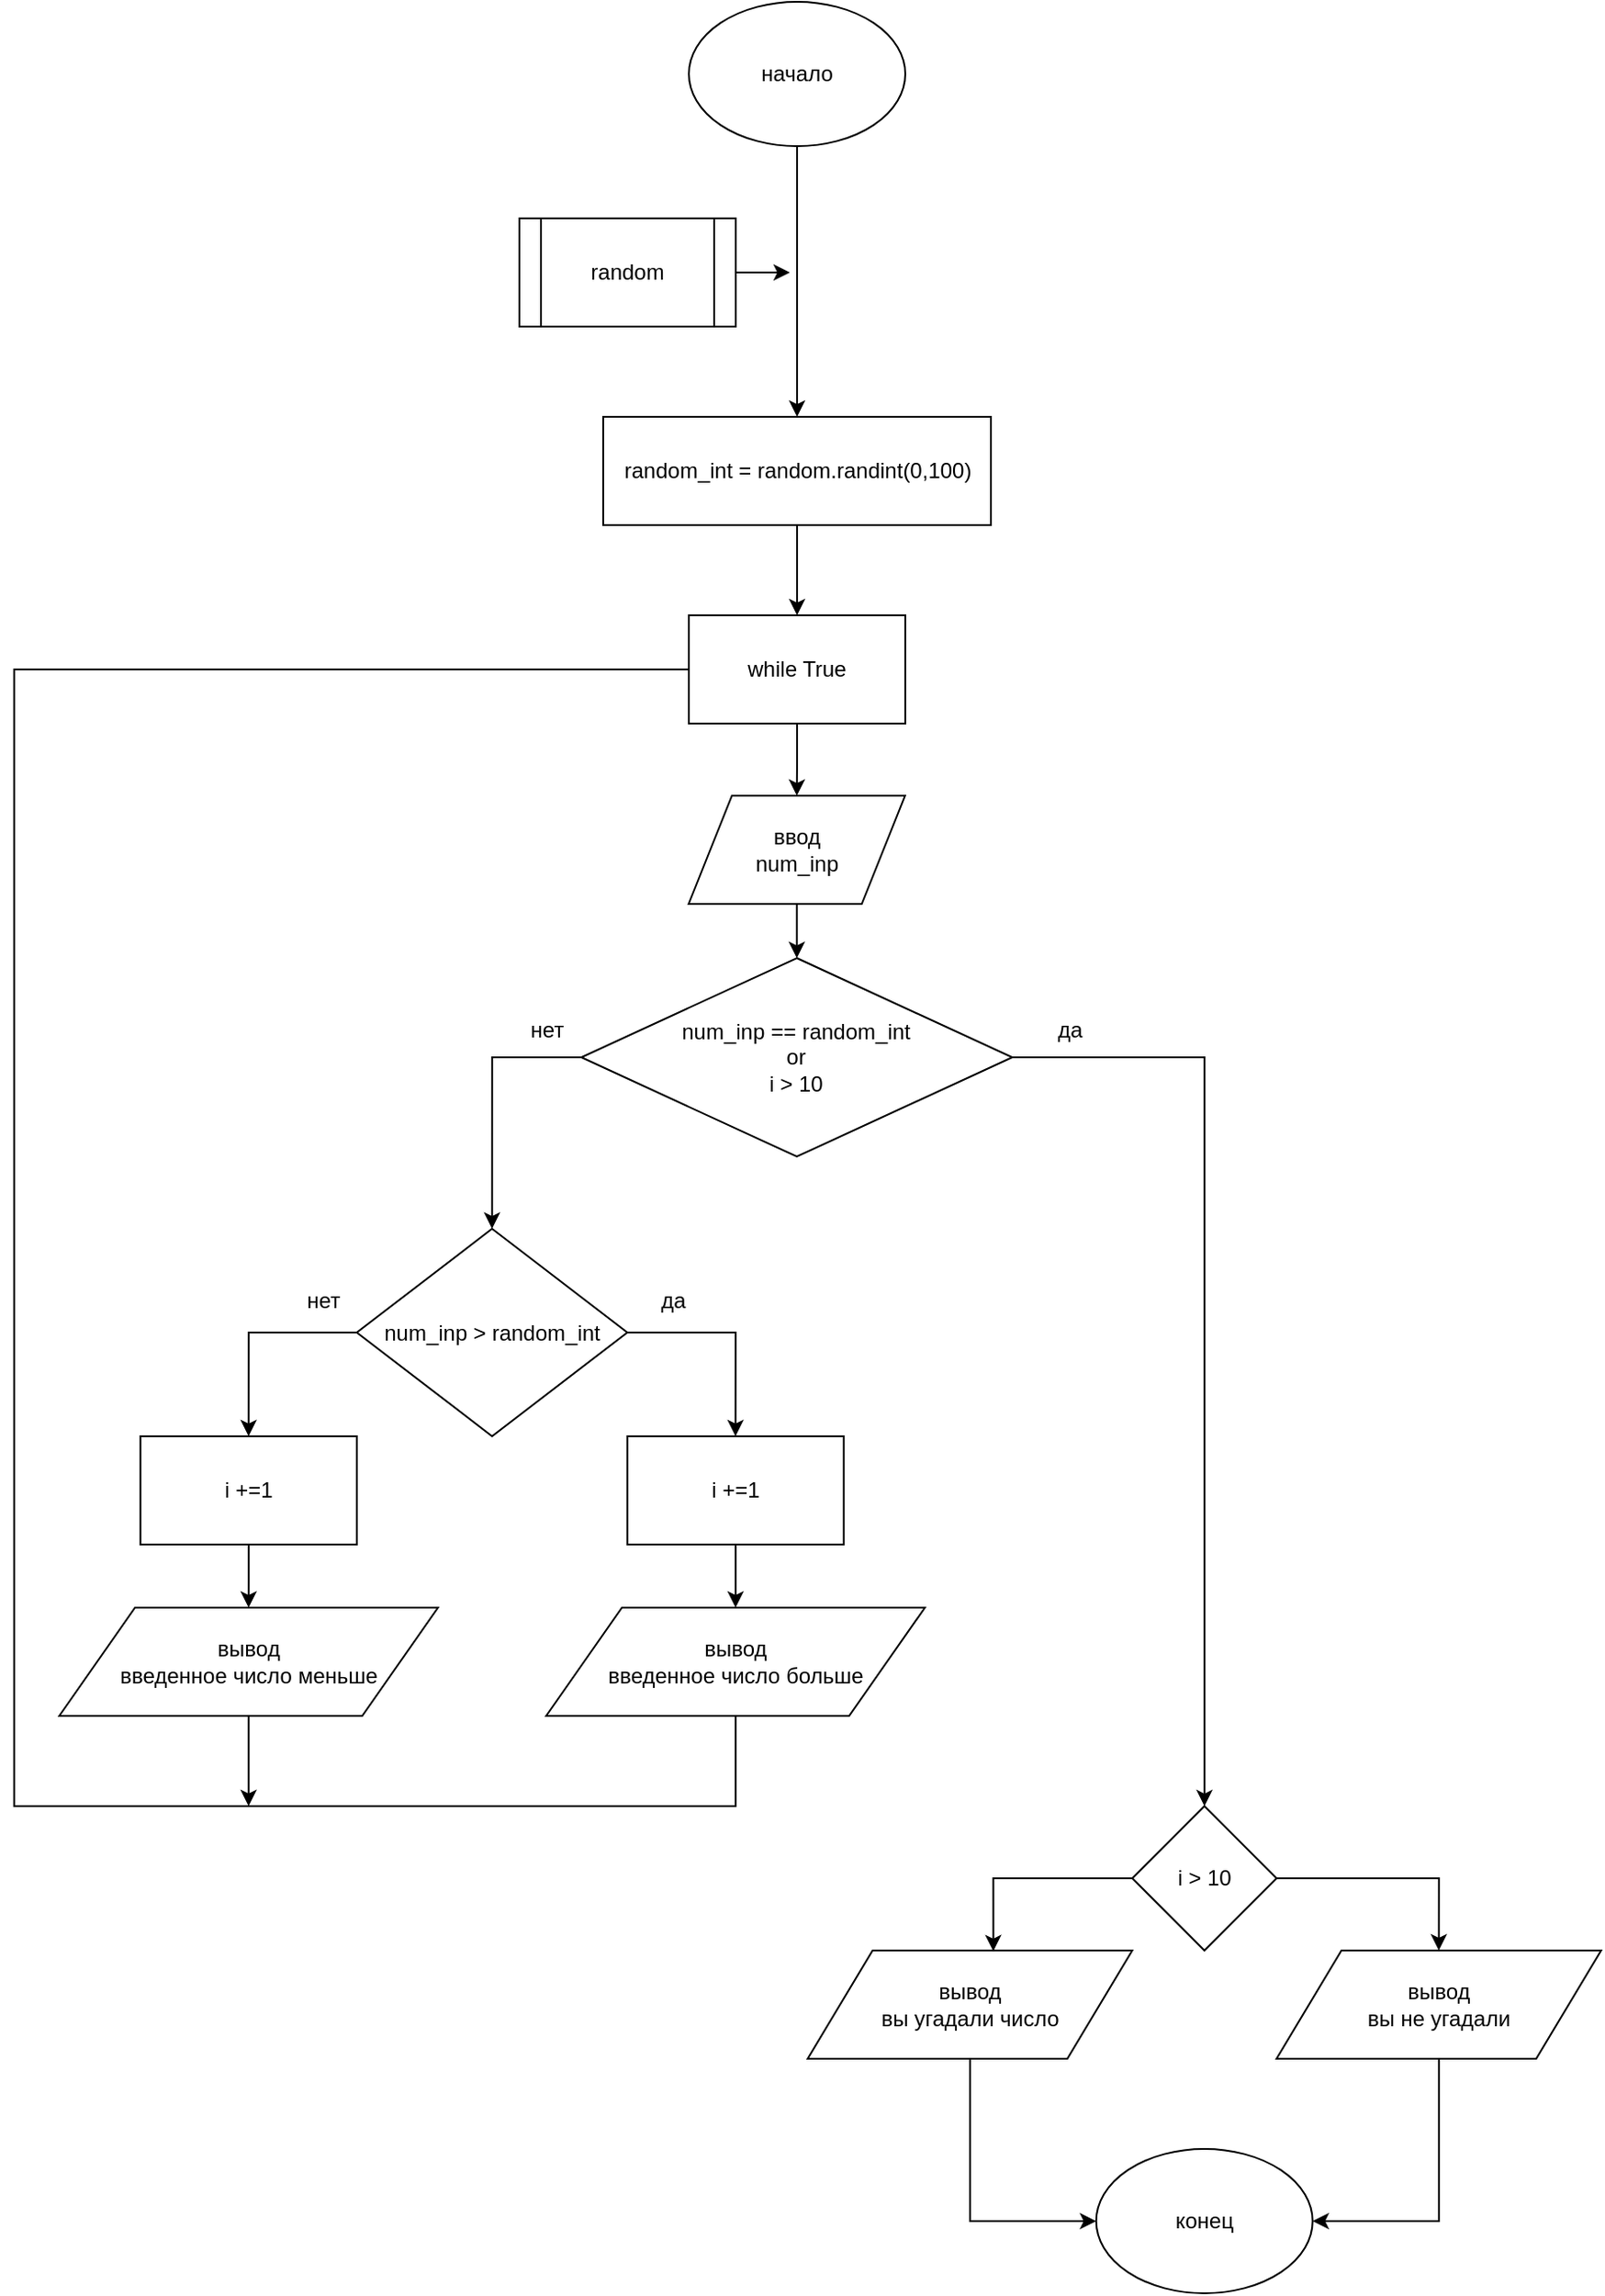 <mxfile version="13.1.3" type="device"><diagram id="MHsDGcFIn777ng0w3OkN" name="Страница 1"><mxGraphModel dx="1826" dy="420" grid="1" gridSize="10" guides="1" tooltips="1" connect="1" arrows="1" fold="1" page="1" pageScale="1" pageWidth="827" pageHeight="1169" math="0" shadow="0"><root><mxCell id="0"/><mxCell id="1" parent="0"/><mxCell id="vguPQfiDKSjblvASYUDT-43" style="edgeStyle=orthogonalEdgeStyle;rounded=0;orthogonalLoop=1;jettySize=auto;html=1;entryX=0.5;entryY=0;entryDx=0;entryDy=0;" edge="1" parent="1" source="vguPQfiDKSjblvASYUDT-1" target="vguPQfiDKSjblvASYUDT-42"><mxGeometry relative="1" as="geometry"/></mxCell><mxCell id="vguPQfiDKSjblvASYUDT-1" value="начало" style="ellipse;whiteSpace=wrap;html=1;" vertex="1" parent="1"><mxGeometry x="354" y="40" width="120" height="80" as="geometry"/></mxCell><mxCell id="vguPQfiDKSjblvASYUDT-7" style="edgeStyle=orthogonalEdgeStyle;rounded=0;orthogonalLoop=1;jettySize=auto;html=1;" edge="1" parent="1" source="vguPQfiDKSjblvASYUDT-2"><mxGeometry relative="1" as="geometry"><mxPoint x="410" y="190" as="targetPoint"/></mxGeometry></mxCell><mxCell id="vguPQfiDKSjblvASYUDT-2" value="random" style="shape=process;whiteSpace=wrap;html=1;backgroundOutline=1;" vertex="1" parent="1"><mxGeometry x="260" y="160" width="120" height="60" as="geometry"/></mxCell><mxCell id="vguPQfiDKSjblvASYUDT-9" value="" style="edgeStyle=orthogonalEdgeStyle;rounded=0;orthogonalLoop=1;jettySize=auto;html=1;exitX=0.5;exitY=1;exitDx=0;exitDy=0;" edge="1" parent="1" source="vguPQfiDKSjblvASYUDT-45"><mxGeometry relative="1" as="geometry"><mxPoint x="413.931" y="449.929" as="sourcePoint"/><mxPoint x="413.86" y="480" as="targetPoint"/></mxGeometry></mxCell><mxCell id="vguPQfiDKSjblvASYUDT-29" style="edgeStyle=orthogonalEdgeStyle;rounded=0;orthogonalLoop=1;jettySize=auto;html=1;exitX=0.5;exitY=1;exitDx=0;exitDy=0;entryX=0.5;entryY=0;entryDx=0;entryDy=0;" edge="1" parent="1" source="vguPQfiDKSjblvASYUDT-11" target="vguPQfiDKSjblvASYUDT-13"><mxGeometry relative="1" as="geometry"/></mxCell><mxCell id="vguPQfiDKSjblvASYUDT-11" value="ввод&lt;br&gt;num_inp" style="shape=parallelogram;perimeter=parallelogramPerimeter;whiteSpace=wrap;html=1;" vertex="1" parent="1"><mxGeometry x="353.86" y="480" width="120" height="60" as="geometry"/></mxCell><mxCell id="vguPQfiDKSjblvASYUDT-31" style="edgeStyle=orthogonalEdgeStyle;rounded=0;orthogonalLoop=1;jettySize=auto;html=1;exitX=0;exitY=0.5;exitDx=0;exitDy=0;entryX=0.5;entryY=0;entryDx=0;entryDy=0;" edge="1" parent="1" source="vguPQfiDKSjblvASYUDT-13" target="vguPQfiDKSjblvASYUDT-14"><mxGeometry relative="1" as="geometry"/></mxCell><mxCell id="vguPQfiDKSjblvASYUDT-39" style="edgeStyle=orthogonalEdgeStyle;rounded=0;orthogonalLoop=1;jettySize=auto;html=1;exitX=1;exitY=0.5;exitDx=0;exitDy=0;" edge="1" parent="1" source="vguPQfiDKSjblvASYUDT-13" target="vguPQfiDKSjblvASYUDT-30"><mxGeometry relative="1" as="geometry"/></mxCell><mxCell id="vguPQfiDKSjblvASYUDT-13" value="num_inp == random_int&lt;br&gt;or&lt;br&gt;i &amp;gt; 10" style="rhombus;whiteSpace=wrap;html=1;" vertex="1" parent="1"><mxGeometry x="294.36" y="570" width="239" height="110" as="geometry"/></mxCell><mxCell id="vguPQfiDKSjblvASYUDT-25" style="edgeStyle=orthogonalEdgeStyle;rounded=0;orthogonalLoop=1;jettySize=auto;html=1;entryX=0.5;entryY=0;entryDx=0;entryDy=0;" edge="1" parent="1" source="vguPQfiDKSjblvASYUDT-14" target="vguPQfiDKSjblvASYUDT-17"><mxGeometry relative="1" as="geometry"><Array as="points"><mxPoint x="109.86" y="778"/></Array></mxGeometry></mxCell><mxCell id="vguPQfiDKSjblvASYUDT-26" style="edgeStyle=orthogonalEdgeStyle;rounded=0;orthogonalLoop=1;jettySize=auto;html=1;exitX=1;exitY=0.5;exitDx=0;exitDy=0;entryX=0.5;entryY=0;entryDx=0;entryDy=0;" edge="1" parent="1" source="vguPQfiDKSjblvASYUDT-14" target="vguPQfiDKSjblvASYUDT-21"><mxGeometry relative="1" as="geometry"/></mxCell><mxCell id="vguPQfiDKSjblvASYUDT-14" value="num_inp &amp;gt; random_int" style="rhombus;whiteSpace=wrap;html=1;" vertex="1" parent="1"><mxGeometry x="169.86" y="720" width="150" height="115" as="geometry"/></mxCell><mxCell id="vguPQfiDKSjblvASYUDT-19" value="" style="edgeStyle=orthogonalEdgeStyle;rounded=0;orthogonalLoop=1;jettySize=auto;html=1;" edge="1" parent="1" source="vguPQfiDKSjblvASYUDT-17"><mxGeometry relative="1" as="geometry"><mxPoint x="109.86" y="930" as="targetPoint"/></mxGeometry></mxCell><mxCell id="vguPQfiDKSjblvASYUDT-17" value="i +=1" style="rounded=0;whiteSpace=wrap;html=1;" vertex="1" parent="1"><mxGeometry x="49.86" y="835" width="120" height="60" as="geometry"/></mxCell><mxCell id="vguPQfiDKSjblvASYUDT-24" style="edgeStyle=orthogonalEdgeStyle;rounded=0;orthogonalLoop=1;jettySize=auto;html=1;" edge="1" parent="1"><mxGeometry relative="1" as="geometry"><mxPoint x="109.86" y="1040" as="targetPoint"/><mxPoint x="109.86" y="990" as="sourcePoint"/></mxGeometry></mxCell><mxCell id="vguPQfiDKSjblvASYUDT-18" value="вывод&lt;br&gt;введенное число меньше" style="shape=parallelogram;perimeter=parallelogramPerimeter;whiteSpace=wrap;html=1;" vertex="1" parent="1"><mxGeometry x="4.86" y="930" width="210" height="60" as="geometry"/></mxCell><mxCell id="vguPQfiDKSjblvASYUDT-20" value="" style="edgeStyle=orthogonalEdgeStyle;rounded=0;orthogonalLoop=1;jettySize=auto;html=1;" edge="1" parent="1" source="vguPQfiDKSjblvASYUDT-21" target="vguPQfiDKSjblvASYUDT-22"><mxGeometry relative="1" as="geometry"/></mxCell><mxCell id="vguPQfiDKSjblvASYUDT-21" value="i +=1" style="rounded=0;whiteSpace=wrap;html=1;" vertex="1" parent="1"><mxGeometry x="319.86" y="835" width="120" height="60" as="geometry"/></mxCell><mxCell id="vguPQfiDKSjblvASYUDT-23" style="edgeStyle=orthogonalEdgeStyle;rounded=0;orthogonalLoop=1;jettySize=auto;html=1;entryX=0;entryY=0.5;entryDx=0;entryDy=0;" edge="1" parent="1" source="vguPQfiDKSjblvASYUDT-22"><mxGeometry relative="1" as="geometry"><mxPoint x="373.86" y="410" as="targetPoint"/><Array as="points"><mxPoint x="379.86" y="1040"/><mxPoint x="-20.14" y="1040"/><mxPoint x="-20.14" y="410"/></Array></mxGeometry></mxCell><mxCell id="vguPQfiDKSjblvASYUDT-22" value="вывод&lt;br&gt;введенное число больше" style="shape=parallelogram;perimeter=parallelogramPerimeter;whiteSpace=wrap;html=1;" vertex="1" parent="1"><mxGeometry x="274.86" y="930" width="210" height="60" as="geometry"/></mxCell><mxCell id="vguPQfiDKSjblvASYUDT-27" value="нет" style="text;html=1;align=center;verticalAlign=middle;resizable=0;points=[];autosize=1;" vertex="1" parent="1"><mxGeometry x="135.86" y="750" width="30" height="20" as="geometry"/></mxCell><mxCell id="vguPQfiDKSjblvASYUDT-28" value="да" style="text;html=1;align=center;verticalAlign=middle;resizable=0;points=[];autosize=1;" vertex="1" parent="1"><mxGeometry x="329.86" y="750" width="30" height="20" as="geometry"/></mxCell><mxCell id="vguPQfiDKSjblvASYUDT-34" style="edgeStyle=orthogonalEdgeStyle;rounded=0;orthogonalLoop=1;jettySize=auto;html=1;exitX=0;exitY=0.5;exitDx=0;exitDy=0;entryX=0.572;entryY=0.007;entryDx=0;entryDy=0;entryPerimeter=0;" edge="1" parent="1" source="vguPQfiDKSjblvASYUDT-30" target="vguPQfiDKSjblvASYUDT-32"><mxGeometry relative="1" as="geometry"/></mxCell><mxCell id="vguPQfiDKSjblvASYUDT-35" style="edgeStyle=orthogonalEdgeStyle;rounded=0;orthogonalLoop=1;jettySize=auto;html=1;exitX=1;exitY=0.5;exitDx=0;exitDy=0;entryX=0.5;entryY=0;entryDx=0;entryDy=0;" edge="1" parent="1" source="vguPQfiDKSjblvASYUDT-30" target="vguPQfiDKSjblvASYUDT-33"><mxGeometry relative="1" as="geometry"/></mxCell><mxCell id="vguPQfiDKSjblvASYUDT-30" value="i &amp;gt; 10" style="rhombus;whiteSpace=wrap;html=1;" vertex="1" parent="1"><mxGeometry x="599.86" y="1040" width="80" height="80" as="geometry"/></mxCell><mxCell id="vguPQfiDKSjblvASYUDT-37" style="edgeStyle=orthogonalEdgeStyle;rounded=0;orthogonalLoop=1;jettySize=auto;html=1;entryX=0;entryY=0.5;entryDx=0;entryDy=0;" edge="1" parent="1" source="vguPQfiDKSjblvASYUDT-32" target="vguPQfiDKSjblvASYUDT-36"><mxGeometry relative="1" as="geometry"/></mxCell><mxCell id="vguPQfiDKSjblvASYUDT-32" value="вывод&lt;br&gt;вы угадали число" style="shape=parallelogram;perimeter=parallelogramPerimeter;whiteSpace=wrap;html=1;" vertex="1" parent="1"><mxGeometry x="419.86" y="1120" width="180" height="60" as="geometry"/></mxCell><mxCell id="vguPQfiDKSjblvASYUDT-38" style="edgeStyle=orthogonalEdgeStyle;rounded=0;orthogonalLoop=1;jettySize=auto;html=1;entryX=1;entryY=0.5;entryDx=0;entryDy=0;" edge="1" parent="1" source="vguPQfiDKSjblvASYUDT-33" target="vguPQfiDKSjblvASYUDT-36"><mxGeometry relative="1" as="geometry"/></mxCell><mxCell id="vguPQfiDKSjblvASYUDT-33" value="вывод&lt;br&gt;вы не угадали" style="shape=parallelogram;perimeter=parallelogramPerimeter;whiteSpace=wrap;html=1;" vertex="1" parent="1"><mxGeometry x="679.86" y="1120" width="180" height="60" as="geometry"/></mxCell><mxCell id="vguPQfiDKSjblvASYUDT-36" value="конец" style="ellipse;whiteSpace=wrap;html=1;" vertex="1" parent="1"><mxGeometry x="579.86" y="1230" width="120" height="80" as="geometry"/></mxCell><mxCell id="vguPQfiDKSjblvASYUDT-40" value="да" style="text;html=1;align=center;verticalAlign=middle;resizable=0;points=[];autosize=1;" vertex="1" parent="1"><mxGeometry x="549.86" y="600" width="30" height="20" as="geometry"/></mxCell><mxCell id="vguPQfiDKSjblvASYUDT-41" value="нет" style="text;html=1;align=center;verticalAlign=middle;resizable=0;points=[];autosize=1;" vertex="1" parent="1"><mxGeometry x="259.86" y="600" width="30" height="20" as="geometry"/></mxCell><mxCell id="vguPQfiDKSjblvASYUDT-44" style="edgeStyle=orthogonalEdgeStyle;rounded=0;orthogonalLoop=1;jettySize=auto;html=1;exitX=0.5;exitY=1;exitDx=0;exitDy=0;entryX=0.5;entryY=0;entryDx=0;entryDy=0;" edge="1" parent="1" source="vguPQfiDKSjblvASYUDT-42" target="vguPQfiDKSjblvASYUDT-45"><mxGeometry relative="1" as="geometry"><mxPoint x="413.86" y="370" as="targetPoint"/></mxGeometry></mxCell><mxCell id="vguPQfiDKSjblvASYUDT-42" value="random_int = random.randint(0,100)" style="rounded=0;whiteSpace=wrap;html=1;" vertex="1" parent="1"><mxGeometry x="306.5" y="270" width="215" height="60" as="geometry"/></mxCell><mxCell id="vguPQfiDKSjblvASYUDT-45" value="&lt;span&gt;while True&lt;/span&gt;" style="rounded=0;whiteSpace=wrap;html=1;" vertex="1" parent="1"><mxGeometry x="354" y="380" width="120" height="60" as="geometry"/></mxCell></root></mxGraphModel></diagram></mxfile>